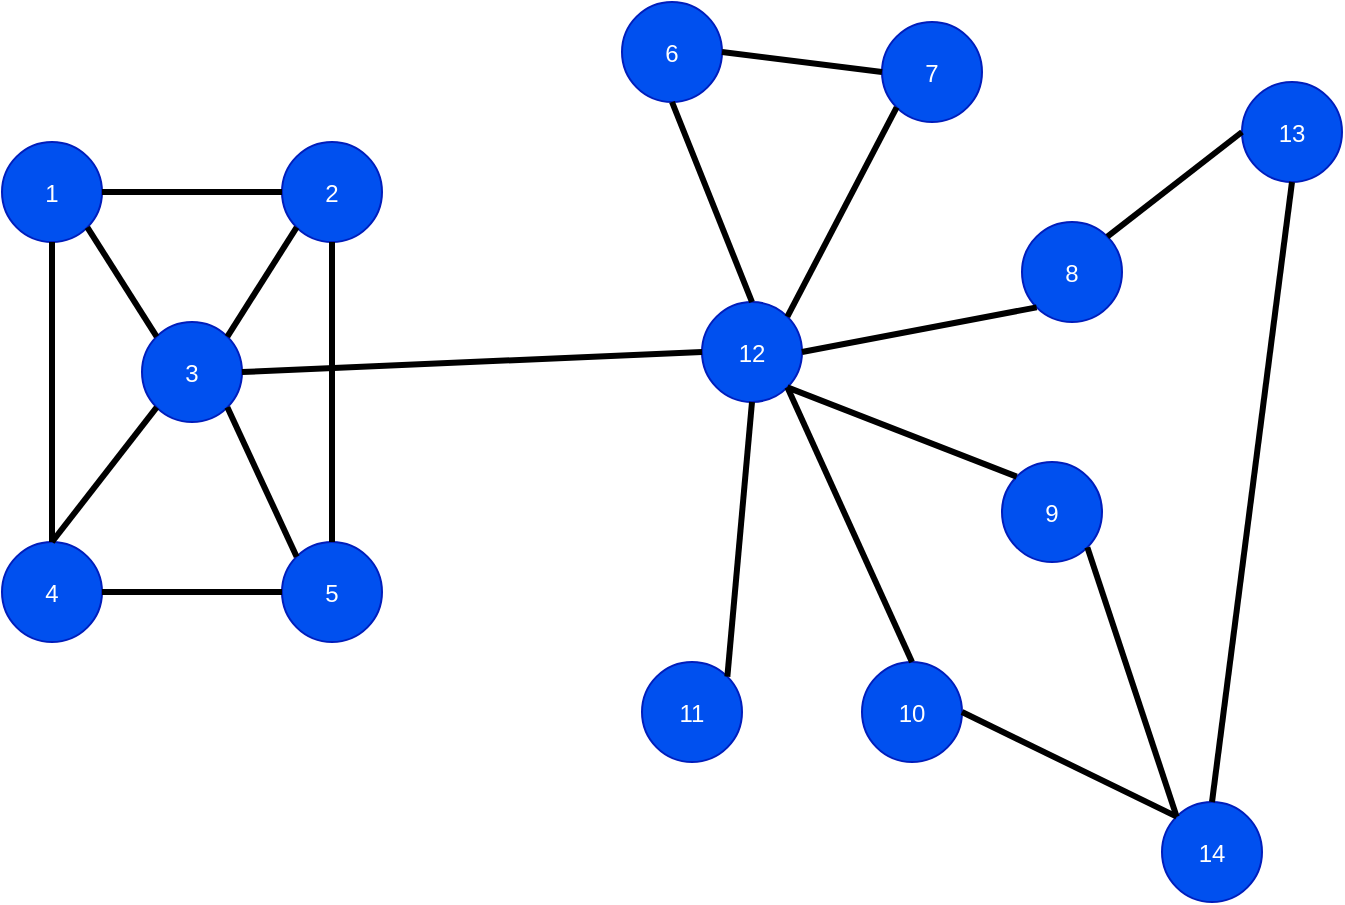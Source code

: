 <mxfile version="26.0.13">
  <diagram name="Page-1" id="yHSHHH-sofYl2VO1gLAC">
    <mxGraphModel dx="1194" dy="716" grid="1" gridSize="10" guides="1" tooltips="1" connect="1" arrows="1" fold="1" page="1" pageScale="1" pageWidth="850" pageHeight="1100" math="0" shadow="0">
      <root>
        <mxCell id="0" />
        <mxCell id="1" parent="0" />
        <mxCell id="4JI8caJ3f9K7Bv_6SXVW-1" value="1" style="ellipse;aspect=fixed;fillColor=#0050ef;fontColor=#ffffff;strokeColor=#001DBC;" parent="1" vertex="1">
          <mxGeometry x="90" y="120" width="50" height="50" as="geometry" />
        </mxCell>
        <mxCell id="4JI8caJ3f9K7Bv_6SXVW-2" value="2" style="ellipse;aspect=fixed;fillColor=#0050ef;fontColor=#ffffff;strokeColor=#001DBC;" parent="1" vertex="1">
          <mxGeometry x="230" y="120" width="50" height="50" as="geometry" />
        </mxCell>
        <mxCell id="4JI8caJ3f9K7Bv_6SXVW-3" value="11" style="ellipse;aspect=fixed;fillColor=#0050ef;fontColor=#ffffff;strokeColor=#001DBC;" parent="1" vertex="1">
          <mxGeometry x="410" y="380" width="50" height="50" as="geometry" />
        </mxCell>
        <mxCell id="4JI8caJ3f9K7Bv_6SXVW-4" value="4" style="ellipse;aspect=fixed;fillColor=#0050ef;fontColor=#ffffff;strokeColor=#001DBC;" parent="1" vertex="1">
          <mxGeometry x="90" y="320" width="50" height="50" as="geometry" />
        </mxCell>
        <mxCell id="4JI8caJ3f9K7Bv_6SXVW-5" value="5" style="ellipse;aspect=fixed;fillColor=#0050ef;fontColor=#ffffff;strokeColor=#001DBC;" parent="1" vertex="1">
          <mxGeometry x="230" y="320" width="50" height="50" as="geometry" />
        </mxCell>
        <mxCell id="4JI8caJ3f9K7Bv_6SXVW-6" value="8" style="ellipse;aspect=fixed;fillColor=#0050ef;fontColor=#ffffff;strokeColor=#001DBC;" parent="1" vertex="1">
          <mxGeometry x="600" y="160" width="50" height="50" as="geometry" />
        </mxCell>
        <mxCell id="4JI8caJ3f9K7Bv_6SXVW-7" value="6" style="ellipse;aspect=fixed;fillColor=#0050ef;fontColor=#ffffff;strokeColor=#001DBC;" parent="1" vertex="1">
          <mxGeometry x="400" y="50" width="50" height="50" as="geometry" />
        </mxCell>
        <mxCell id="4JI8caJ3f9K7Bv_6SXVW-8" value="7" style="ellipse;aspect=fixed;fillColor=#0050ef;fontColor=#ffffff;strokeColor=#001DBC;" parent="1" vertex="1">
          <mxGeometry x="530" y="60" width="50" height="50" as="geometry" />
        </mxCell>
        <mxCell id="4JI8caJ3f9K7Bv_6SXVW-10" value="10" style="ellipse;aspect=fixed;fillColor=#0050ef;fontColor=#ffffff;strokeColor=#001DBC;" parent="1" vertex="1">
          <mxGeometry x="520" y="380" width="50" height="50" as="geometry" />
        </mxCell>
        <mxCell id="4JI8caJ3f9K7Bv_6SXVW-11" value="9" style="ellipse;aspect=fixed;fillColor=#0050ef;fontColor=#ffffff;strokeColor=#001DBC;" parent="1" vertex="1">
          <mxGeometry x="590" y="280" width="50" height="50" as="geometry" />
        </mxCell>
        <mxCell id="4JI8caJ3f9K7Bv_6SXVW-12" value="12" style="ellipse;aspect=fixed;fillColor=#0050ef;fontColor=#ffffff;strokeColor=#001DBC;" parent="1" vertex="1">
          <mxGeometry x="440" y="200" width="50" height="50" as="geometry" />
        </mxCell>
        <mxCell id="4JI8caJ3f9K7Bv_6SXVW-13" value="3" style="ellipse;aspect=fixed;fillColor=#0050ef;fontColor=#ffffff;strokeColor=#001DBC;" parent="1" vertex="1">
          <mxGeometry x="160" y="210" width="50" height="50" as="geometry" />
        </mxCell>
        <mxCell id="4JI8caJ3f9K7Bv_6SXVW-14" value="13" style="ellipse;aspect=fixed;fillColor=#0050ef;fontColor=#ffffff;strokeColor=#001DBC;" parent="1" vertex="1">
          <mxGeometry x="710" y="90" width="50" height="50" as="geometry" />
        </mxCell>
        <mxCell id="4JI8caJ3f9K7Bv_6SXVW-15" value="14" style="ellipse;aspect=fixed;fillColor=#0050ef;fontColor=#ffffff;strokeColor=#001DBC;" parent="1" vertex="1">
          <mxGeometry x="670" y="450" width="50" height="50" as="geometry" />
        </mxCell>
        <mxCell id="4JI8caJ3f9K7Bv_6SXVW-16" value="" style="endArrow=none;rounded=0;exitX=1;exitY=0.5;exitDx=0;exitDy=0;entryX=0;entryY=0.5;entryDx=0;entryDy=0;strokeWidth=3;" parent="1" source="4JI8caJ3f9K7Bv_6SXVW-13" target="4JI8caJ3f9K7Bv_6SXVW-12" edge="1">
          <mxGeometry width="50" height="50" relative="1" as="geometry">
            <mxPoint x="360" y="360" as="sourcePoint" />
            <mxPoint x="410" y="310" as="targetPoint" />
          </mxGeometry>
        </mxCell>
        <mxCell id="4JI8caJ3f9K7Bv_6SXVW-18" value="" style="endArrow=none;rounded=0;exitX=1;exitY=0.5;exitDx=0;exitDy=0;entryX=0;entryY=0.5;entryDx=0;entryDy=0;strokeWidth=3;" parent="1" source="4JI8caJ3f9K7Bv_6SXVW-1" target="4JI8caJ3f9K7Bv_6SXVW-2" edge="1">
          <mxGeometry width="50" height="50" relative="1" as="geometry">
            <mxPoint x="220" y="245" as="sourcePoint" />
            <mxPoint x="450" y="235" as="targetPoint" />
          </mxGeometry>
        </mxCell>
        <mxCell id="4JI8caJ3f9K7Bv_6SXVW-19" value="" style="endArrow=none;rounded=0;exitX=1;exitY=0.5;exitDx=0;exitDy=0;entryX=0;entryY=0.5;entryDx=0;entryDy=0;strokeWidth=3;" parent="1" source="4JI8caJ3f9K7Bv_6SXVW-4" target="4JI8caJ3f9K7Bv_6SXVW-5" edge="1">
          <mxGeometry width="50" height="50" relative="1" as="geometry">
            <mxPoint x="230" y="255" as="sourcePoint" />
            <mxPoint x="460" y="245" as="targetPoint" />
          </mxGeometry>
        </mxCell>
        <mxCell id="4JI8caJ3f9K7Bv_6SXVW-20" value="" style="endArrow=none;rounded=0;exitX=1;exitY=1;exitDx=0;exitDy=0;entryX=0;entryY=0;entryDx=0;entryDy=0;strokeWidth=3;" parent="1" source="4JI8caJ3f9K7Bv_6SXVW-1" target="4JI8caJ3f9K7Bv_6SXVW-13" edge="1">
          <mxGeometry width="50" height="50" relative="1" as="geometry">
            <mxPoint x="240" y="265" as="sourcePoint" />
            <mxPoint x="470" y="255" as="targetPoint" />
          </mxGeometry>
        </mxCell>
        <mxCell id="4JI8caJ3f9K7Bv_6SXVW-21" value="" style="endArrow=none;rounded=0;exitX=0;exitY=1;exitDx=0;exitDy=0;entryX=1;entryY=0;entryDx=0;entryDy=0;strokeWidth=3;" parent="1" source="4JI8caJ3f9K7Bv_6SXVW-2" target="4JI8caJ3f9K7Bv_6SXVW-13" edge="1">
          <mxGeometry width="50" height="50" relative="1" as="geometry">
            <mxPoint x="250" y="275" as="sourcePoint" />
            <mxPoint x="480" y="265" as="targetPoint" />
          </mxGeometry>
        </mxCell>
        <mxCell id="4JI8caJ3f9K7Bv_6SXVW-22" value="" style="endArrow=none;rounded=0;exitX=1;exitY=1;exitDx=0;exitDy=0;entryX=0;entryY=0;entryDx=0;entryDy=0;strokeWidth=3;" parent="1" source="4JI8caJ3f9K7Bv_6SXVW-13" target="4JI8caJ3f9K7Bv_6SXVW-5" edge="1">
          <mxGeometry width="50" height="50" relative="1" as="geometry">
            <mxPoint x="260" y="285" as="sourcePoint" />
            <mxPoint x="490" y="275" as="targetPoint" />
          </mxGeometry>
        </mxCell>
        <mxCell id="4JI8caJ3f9K7Bv_6SXVW-24" value="" style="endArrow=none;rounded=0;exitX=1;exitY=0.5;exitDx=0;exitDy=0;entryX=0;entryY=0.5;entryDx=0;entryDy=0;strokeWidth=3;" parent="1" source="4JI8caJ3f9K7Bv_6SXVW-7" target="4JI8caJ3f9K7Bv_6SXVW-8" edge="1">
          <mxGeometry width="50" height="50" relative="1" as="geometry">
            <mxPoint x="280" y="305" as="sourcePoint" />
            <mxPoint x="510" y="295" as="targetPoint" />
          </mxGeometry>
        </mxCell>
        <mxCell id="4JI8caJ3f9K7Bv_6SXVW-25" value="" style="endArrow=none;rounded=0;exitX=1;exitY=0;exitDx=0;exitDy=0;entryX=0;entryY=1;entryDx=0;entryDy=0;strokeWidth=3;" parent="1" source="4JI8caJ3f9K7Bv_6SXVW-12" target="4JI8caJ3f9K7Bv_6SXVW-8" edge="1">
          <mxGeometry width="50" height="50" relative="1" as="geometry">
            <mxPoint x="290" y="315" as="sourcePoint" />
            <mxPoint x="520" y="305" as="targetPoint" />
          </mxGeometry>
        </mxCell>
        <mxCell id="4JI8caJ3f9K7Bv_6SXVW-26" value="" style="endArrow=none;rounded=0;exitX=1;exitY=0.5;exitDx=0;exitDy=0;entryX=0;entryY=1;entryDx=0;entryDy=0;strokeWidth=3;" parent="1" source="4JI8caJ3f9K7Bv_6SXVW-12" target="4JI8caJ3f9K7Bv_6SXVW-6" edge="1">
          <mxGeometry width="50" height="50" relative="1" as="geometry">
            <mxPoint x="300" y="325" as="sourcePoint" />
            <mxPoint x="530" y="315" as="targetPoint" />
          </mxGeometry>
        </mxCell>
        <mxCell id="4JI8caJ3f9K7Bv_6SXVW-27" value="" style="endArrow=none;rounded=0;exitX=1;exitY=1;exitDx=0;exitDy=0;entryX=0;entryY=0;entryDx=0;entryDy=0;strokeWidth=3;" parent="1" source="4JI8caJ3f9K7Bv_6SXVW-12" target="4JI8caJ3f9K7Bv_6SXVW-11" edge="1">
          <mxGeometry width="50" height="50" relative="1" as="geometry">
            <mxPoint x="310" y="335" as="sourcePoint" />
            <mxPoint x="540" y="325" as="targetPoint" />
          </mxGeometry>
        </mxCell>
        <mxCell id="4JI8caJ3f9K7Bv_6SXVW-28" value="" style="endArrow=none;rounded=0;exitX=1;exitY=1;exitDx=0;exitDy=0;entryX=0.5;entryY=0;entryDx=0;entryDy=0;strokeWidth=3;" parent="1" source="4JI8caJ3f9K7Bv_6SXVW-12" target="4JI8caJ3f9K7Bv_6SXVW-10" edge="1">
          <mxGeometry width="50" height="50" relative="1" as="geometry">
            <mxPoint x="320" y="345" as="sourcePoint" />
            <mxPoint x="550" y="335" as="targetPoint" />
          </mxGeometry>
        </mxCell>
        <mxCell id="4JI8caJ3f9K7Bv_6SXVW-29" value="" style="endArrow=none;rounded=0;exitX=1;exitY=0;exitDx=0;exitDy=0;entryX=0.5;entryY=1;entryDx=0;entryDy=0;strokeWidth=3;" parent="1" source="4JI8caJ3f9K7Bv_6SXVW-3" target="4JI8caJ3f9K7Bv_6SXVW-12" edge="1">
          <mxGeometry width="50" height="50" relative="1" as="geometry">
            <mxPoint x="330" y="355" as="sourcePoint" />
            <mxPoint x="560" y="345" as="targetPoint" />
          </mxGeometry>
        </mxCell>
        <mxCell id="4JI8caJ3f9K7Bv_6SXVW-30" value="" style="endArrow=none;rounded=0;exitX=0;exitY=0;exitDx=0;exitDy=0;entryX=1;entryY=0.5;entryDx=0;entryDy=0;strokeWidth=3;" parent="1" source="4JI8caJ3f9K7Bv_6SXVW-15" target="4JI8caJ3f9K7Bv_6SXVW-10" edge="1">
          <mxGeometry width="50" height="50" relative="1" as="geometry">
            <mxPoint x="340" y="365" as="sourcePoint" />
            <mxPoint x="570" y="355" as="targetPoint" />
          </mxGeometry>
        </mxCell>
        <mxCell id="4JI8caJ3f9K7Bv_6SXVW-31" value="" style="endArrow=none;rounded=0;exitX=1;exitY=0;exitDx=0;exitDy=0;entryX=0;entryY=0.5;entryDx=0;entryDy=0;strokeWidth=3;" parent="1" source="4JI8caJ3f9K7Bv_6SXVW-6" target="4JI8caJ3f9K7Bv_6SXVW-14" edge="1">
          <mxGeometry width="50" height="50" relative="1" as="geometry">
            <mxPoint x="350" y="375" as="sourcePoint" />
            <mxPoint x="580" y="365" as="targetPoint" />
          </mxGeometry>
        </mxCell>
        <mxCell id="4JI8caJ3f9K7Bv_6SXVW-61" value="" style="endArrow=none;rounded=0;exitX=0.5;exitY=0;exitDx=0;exitDy=0;entryX=0;entryY=1;entryDx=0;entryDy=0;strokeWidth=3;" parent="1" source="4JI8caJ3f9K7Bv_6SXVW-4" target="4JI8caJ3f9K7Bv_6SXVW-13" edge="1">
          <mxGeometry width="50" height="50" relative="1" as="geometry">
            <mxPoint x="125" y="180" as="sourcePoint" />
            <mxPoint x="170" y="245" as="targetPoint" />
          </mxGeometry>
        </mxCell>
        <mxCell id="Ue8GcbXD9kRpcIbubXK3-2" value="" style="endArrow=none;rounded=0;exitX=0.5;exitY=1;exitDx=0;exitDy=0;entryX=0.5;entryY=0;entryDx=0;entryDy=0;strokeWidth=3;" edge="1" parent="1" source="4JI8caJ3f9K7Bv_6SXVW-7" target="4JI8caJ3f9K7Bv_6SXVW-12">
          <mxGeometry width="50" height="50" relative="1" as="geometry">
            <mxPoint x="220" y="245" as="sourcePoint" />
            <mxPoint x="450" y="235" as="targetPoint" />
          </mxGeometry>
        </mxCell>
        <mxCell id="Ue8GcbXD9kRpcIbubXK3-3" value="" style="endArrow=none;rounded=0;exitX=0.5;exitY=1;exitDx=0;exitDy=0;entryX=0.5;entryY=0;entryDx=0;entryDy=0;strokeWidth=3;" edge="1" parent="1" source="4JI8caJ3f9K7Bv_6SXVW-14" target="4JI8caJ3f9K7Bv_6SXVW-15">
          <mxGeometry width="50" height="50" relative="1" as="geometry">
            <mxPoint x="230" y="255" as="sourcePoint" />
            <mxPoint x="460" y="245" as="targetPoint" />
          </mxGeometry>
        </mxCell>
        <mxCell id="Ue8GcbXD9kRpcIbubXK3-4" value="" style="endArrow=none;rounded=0;exitX=1;exitY=1;exitDx=0;exitDy=0;entryX=0;entryY=0;entryDx=0;entryDy=0;strokeWidth=3;" edge="1" parent="1" source="4JI8caJ3f9K7Bv_6SXVW-11" target="4JI8caJ3f9K7Bv_6SXVW-15">
          <mxGeometry width="50" height="50" relative="1" as="geometry">
            <mxPoint x="240" y="265" as="sourcePoint" />
            <mxPoint x="470" y="255" as="targetPoint" />
          </mxGeometry>
        </mxCell>
        <mxCell id="Ue8GcbXD9kRpcIbubXK3-5" value="" style="endArrow=none;rounded=0;exitX=0.5;exitY=1;exitDx=0;exitDy=0;entryX=0.5;entryY=0;entryDx=0;entryDy=0;strokeWidth=3;" edge="1" parent="1" source="4JI8caJ3f9K7Bv_6SXVW-1" target="4JI8caJ3f9K7Bv_6SXVW-4">
          <mxGeometry width="50" height="50" relative="1" as="geometry">
            <mxPoint x="250" y="275" as="sourcePoint" />
            <mxPoint x="480" y="265" as="targetPoint" />
          </mxGeometry>
        </mxCell>
        <mxCell id="Ue8GcbXD9kRpcIbubXK3-6" value="" style="endArrow=none;rounded=0;exitX=0.5;exitY=1;exitDx=0;exitDy=0;entryX=0.5;entryY=0;entryDx=0;entryDy=0;strokeWidth=3;" edge="1" parent="1" source="4JI8caJ3f9K7Bv_6SXVW-2" target="4JI8caJ3f9K7Bv_6SXVW-5">
          <mxGeometry width="50" height="50" relative="1" as="geometry">
            <mxPoint x="260" y="285" as="sourcePoint" />
            <mxPoint x="490" y="275" as="targetPoint" />
          </mxGeometry>
        </mxCell>
      </root>
    </mxGraphModel>
  </diagram>
</mxfile>
